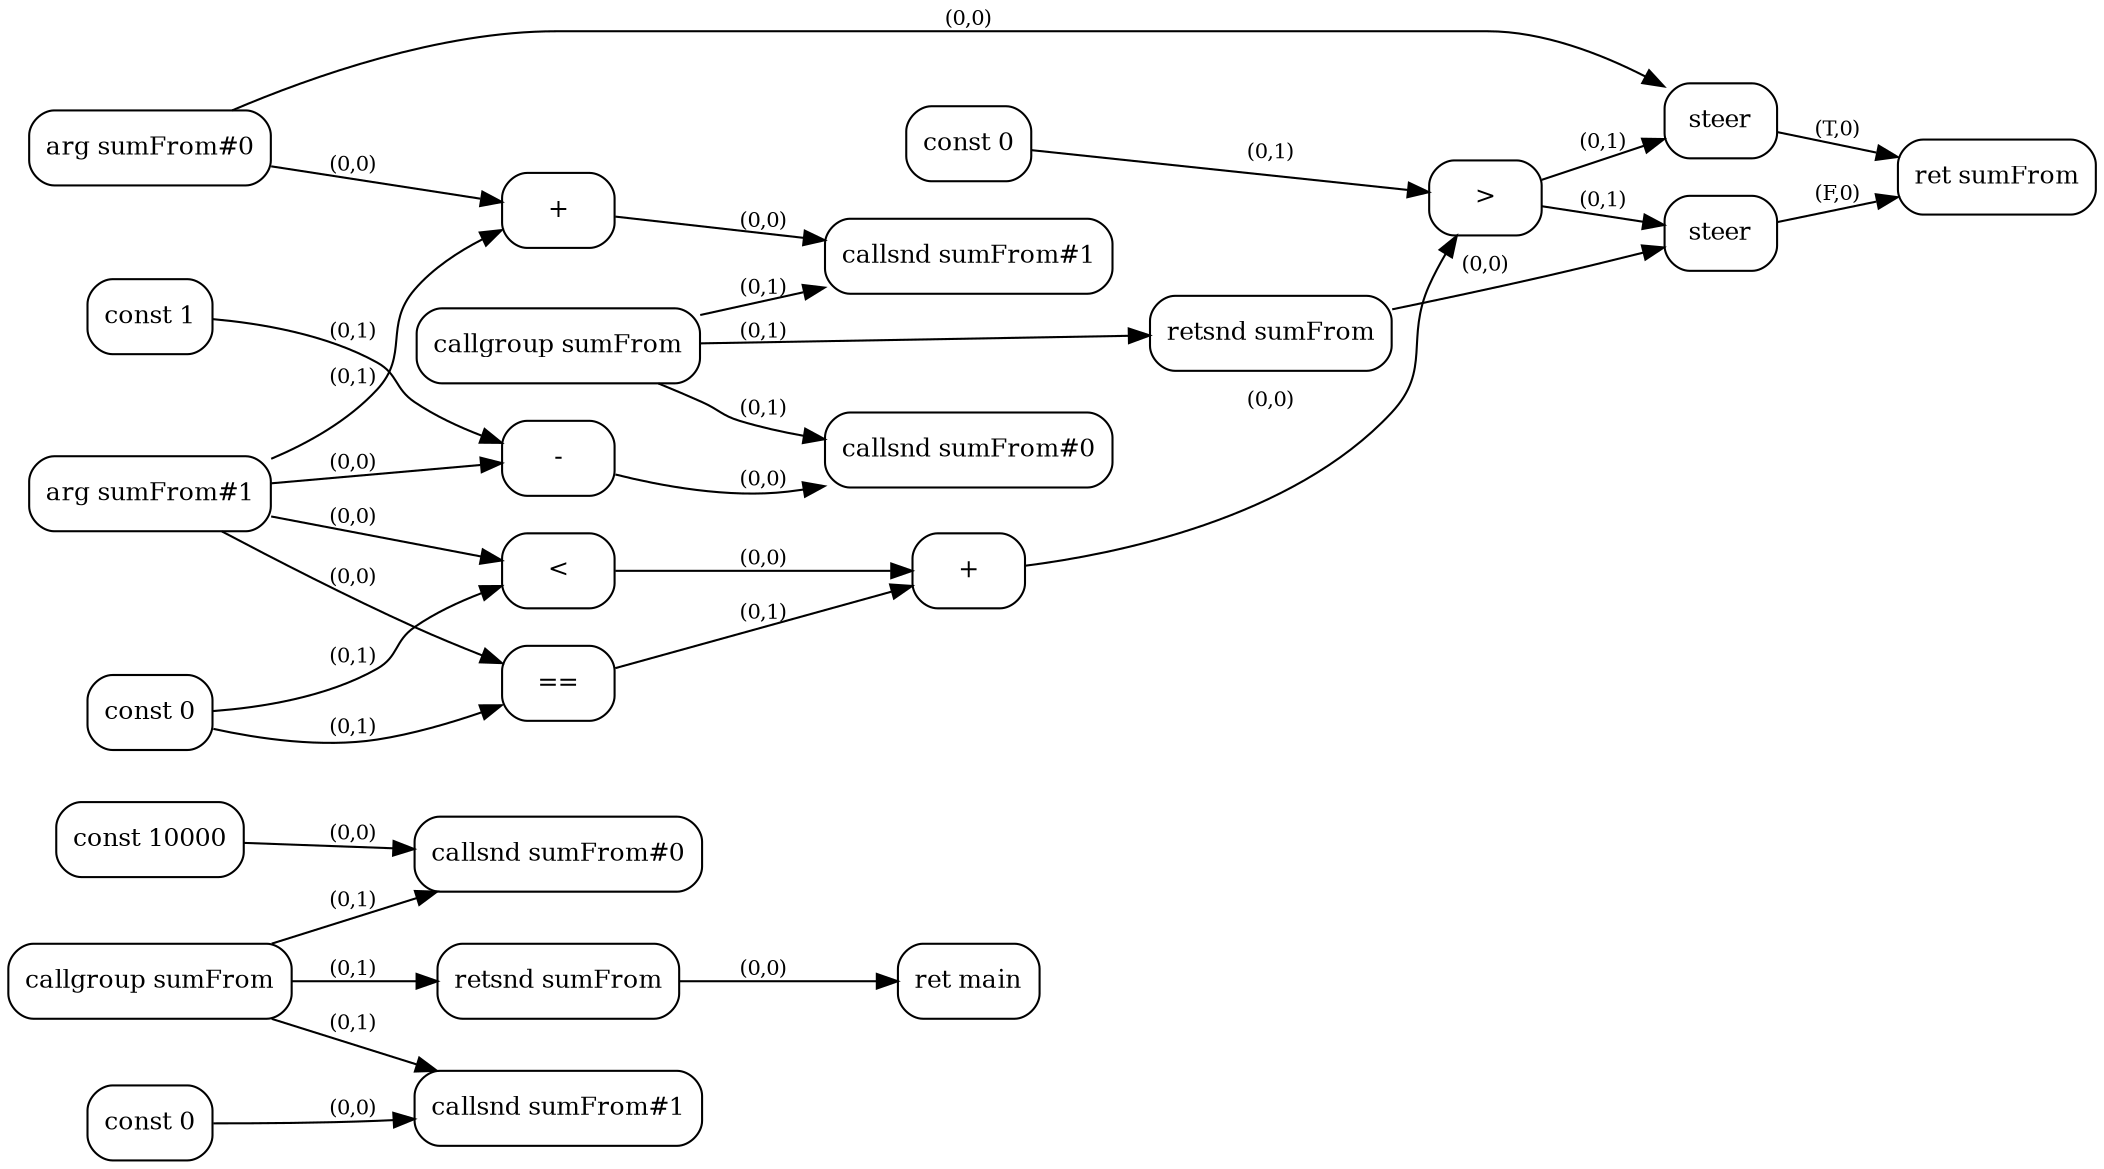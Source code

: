 digraph G {
  rankdir=LR;
  node [shape=box, style=rounded, fontsize=12];
  n0 [label="const 10000"];
  n1 [label="const 0"];
  n2 [label="arg sumFrom#0"];
  n3 [label="arg sumFrom#1"];
  n4 [label="const 0"];
  n5 [label="<"];
  n6 [label="=="];
  n7 [label="+"];
  n8 [label="const 0"];
  n9 [label=">"];
  n10 [label="const 1"];
  n11 [label="-"];
  n12 [label="+"];
  n13 [label="callgroup sumFrom"];
  n14 [label="callsnd sumFrom#0"];
  n15 [label="callsnd sumFrom#1"];
  n16 [label="retsnd sumFrom"];
  n17 [label="steer"];
  n18 [label="steer"];
  n19 [label="ret sumFrom"];
  n20 [label="callgroup sumFrom"];
  n21 [label="callsnd sumFrom#0"];
  n22 [label="callsnd sumFrom#1"];
  n23 [label="retsnd sumFrom"];
  n24 [label="ret main"];
  n3 -> n5 [label="(0,0)", fontsize=10];
  n4 -> n5 [label="(0,1)", fontsize=10];
  n3 -> n6 [label="(0,0)", fontsize=10];
  n4 -> n6 [label="(0,1)", fontsize=10];
  n5 -> n7 [label="(0,0)", fontsize=10];
  n6 -> n7 [label="(0,1)", fontsize=10];
  n7 -> n9 [label="(0,0)", fontsize=10];
  n8 -> n9 [label="(0,1)", fontsize=10];
  n3 -> n11 [label="(0,0)", fontsize=10];
  n10 -> n11 [label="(0,1)", fontsize=10];
  n2 -> n12 [label="(0,0)", fontsize=10];
  n3 -> n12 [label="(0,1)", fontsize=10];
  n11 -> n14 [label="(0,0)", fontsize=10];
  n13 -> n14 [label="(0,1)", fontsize=10];
  n12 -> n15 [label="(0,0)", fontsize=10];
  n13 -> n15 [label="(0,1)", fontsize=10];
  n13 -> n16 [label="(0,1)", fontsize=10];
  n2 -> n17 [label="(0,0)", fontsize=10];
  n9 -> n17 [label="(0,1)", fontsize=10];
  n16 -> n18 [label="(0,0)", fontsize=10];
  n9 -> n18 [label="(0,1)", fontsize=10];
  n17 -> n19 [label="(T,0)", fontsize=10];
  n18 -> n19 [label="(F,0)", fontsize=10];
  n0 -> n21 [label="(0,0)", fontsize=10];
  n20 -> n21 [label="(0,1)", fontsize=10];
  n1 -> n22 [label="(0,0)", fontsize=10];
  n20 -> n22 [label="(0,1)", fontsize=10];
  n20 -> n23 [label="(0,1)", fontsize=10];
  n23 -> n24 [label="(0,0)", fontsize=10];
}
